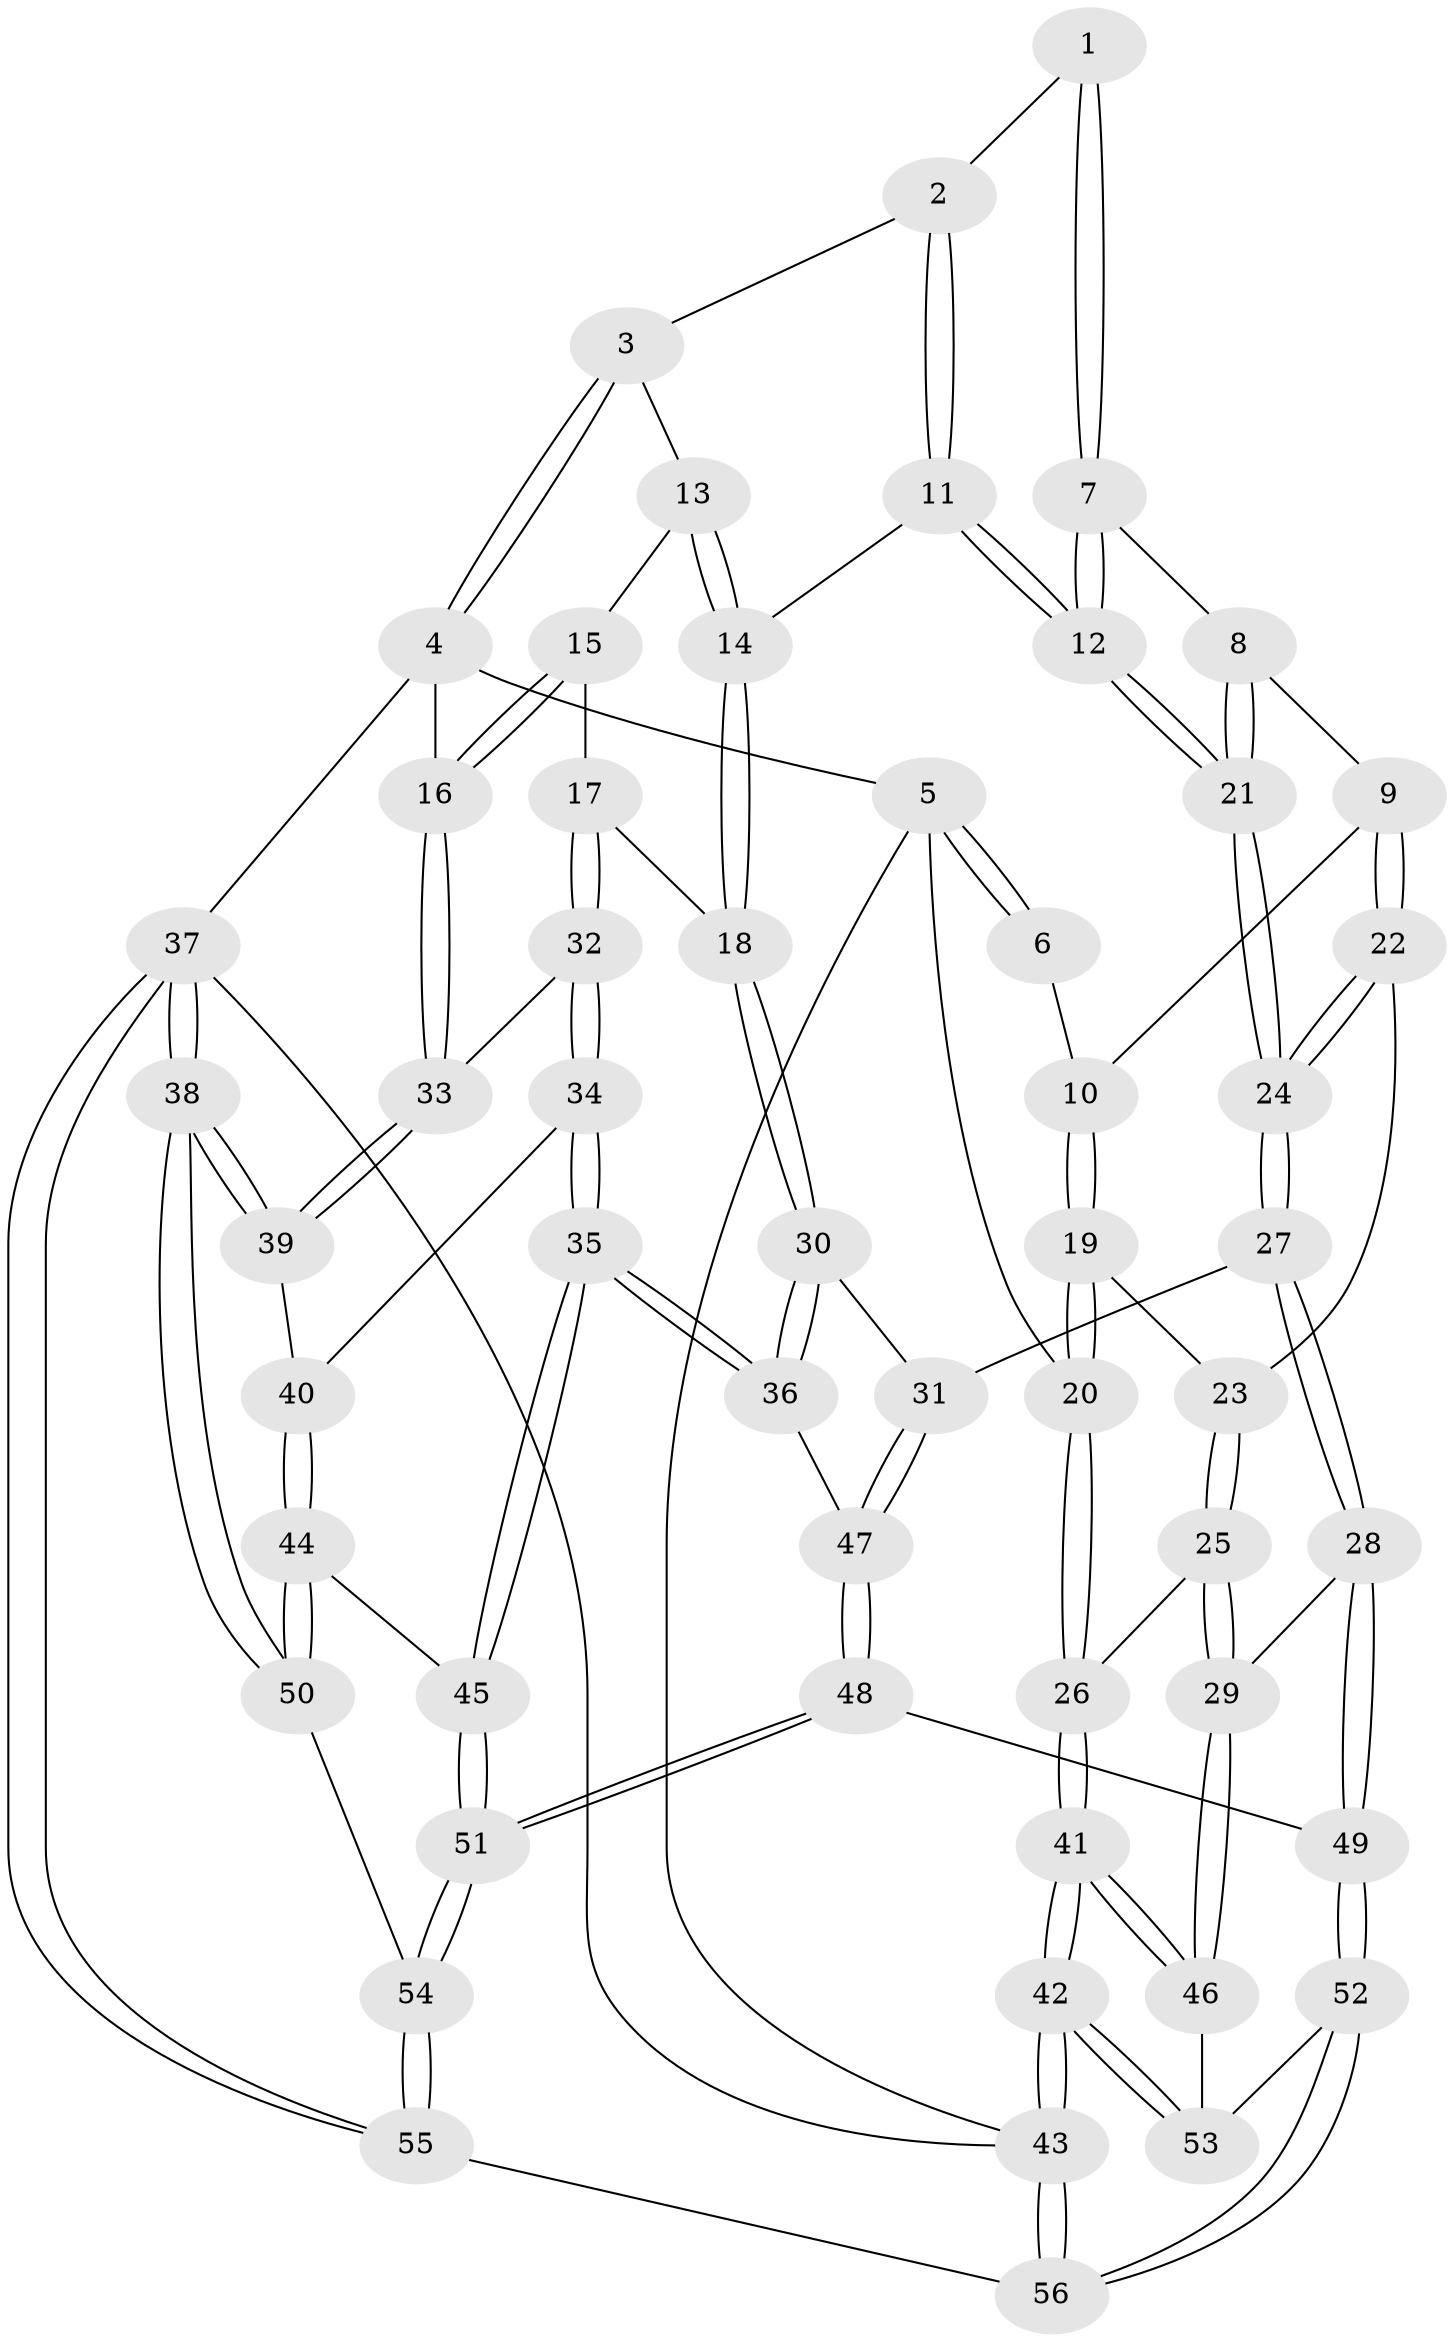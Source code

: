 // Generated by graph-tools (version 1.1) at 2025/11/02/27/25 16:11:51]
// undirected, 56 vertices, 137 edges
graph export_dot {
graph [start="1"]
  node [color=gray90,style=filled];
  1 [pos="+0.4430779155456182+0.03646957631827375"];
  2 [pos="+0.4621454942985601+0.03701200608519601"];
  3 [pos="+0.5055407834701916+0.03347073886289329"];
  4 [pos="+1+0"];
  5 [pos="+0+0"];
  6 [pos="+0.09557315740935951+0"];
  7 [pos="+0.3305990496165945+0.23434175940318233"];
  8 [pos="+0.3008624654178898+0.25442384822189895"];
  9 [pos="+0.2105490612370832+0.2741403674151321"];
  10 [pos="+0.18125017803360718+0.25850927662904566"];
  11 [pos="+0.4656445789624086+0.3824062471954473"];
  12 [pos="+0.4540054774299815+0.38525012188125846"];
  13 [pos="+0.5367259706326221+0.15697733260930732"];
  14 [pos="+0.5020124444292294+0.38332027407233227"];
  15 [pos="+0.6002361907404189+0.2918489127661055"];
  16 [pos="+1+0"];
  17 [pos="+0.6046179692519469+0.4105682776678291"];
  18 [pos="+0.6011956960204271+0.4117167561013994"];
  19 [pos="+0.016413344187000075+0.2981722815342153"];
  20 [pos="+0+0.2663721857623395"];
  21 [pos="+0.3389697565036629+0.49587843821873767"];
  22 [pos="+0.20358165846922754+0.3962933548914899"];
  23 [pos="+0.13220766552354868+0.41466204550793234"];
  24 [pos="+0.3229357759665216+0.5234094203273242"];
  25 [pos="+0.07248802030536623+0.5261458570032639"];
  26 [pos="+0+0.45068960142188447"];
  27 [pos="+0.3197872717782405+0.5841143795823732"];
  28 [pos="+0.25302710949302387+0.6433811315450901"];
  29 [pos="+0.2163065022698133+0.6646836328837943"];
  30 [pos="+0.5250208609282905+0.5885166647994048"];
  31 [pos="+0.3779647037450568+0.5990594416778895"];
  32 [pos="+0.8005039086207315+0.4336806890809169"];
  33 [pos="+1+0.21968111508114793"];
  34 [pos="+0.778314960642619+0.5208715130672869"];
  35 [pos="+0.6888799350108651+0.6934372637779997"];
  36 [pos="+0.6326424314831575+0.6766757443559877"];
  37 [pos="+1+1"];
  38 [pos="+1+0.9260358500593104"];
  39 [pos="+1+0.5503279680215079"];
  40 [pos="+0.9008041115822878+0.6697701072296962"];
  41 [pos="+0+0.840464449442599"];
  42 [pos="+0+1"];
  43 [pos="+0+1"];
  44 [pos="+0.858854839500842+0.7600081184894087"];
  45 [pos="+0.705854901484665+0.7322460701150267"];
  46 [pos="+0.20227290264727968+0.6904477830263107"];
  47 [pos="+0.48710813246111256+0.767131315050507"];
  48 [pos="+0.4723713284621405+0.8307413511126239"];
  49 [pos="+0.4511178194626408+0.841584201692299"];
  50 [pos="+0.9232460541407904+0.8187624527594644"];
  51 [pos="+0.6610829594925075+0.9031504412124977"];
  52 [pos="+0.32328823590897626+1"];
  53 [pos="+0.21711606701034153+0.7750070703038494"];
  54 [pos="+0.6887027297198994+1"];
  55 [pos="+0.6871145264629809+1"];
  56 [pos="+0.3197874505193164+1"];
  1 -- 2;
  1 -- 7;
  1 -- 7;
  2 -- 3;
  2 -- 11;
  2 -- 11;
  3 -- 4;
  3 -- 4;
  3 -- 13;
  4 -- 5;
  4 -- 16;
  4 -- 37;
  5 -- 6;
  5 -- 6;
  5 -- 20;
  5 -- 43;
  6 -- 10;
  7 -- 8;
  7 -- 12;
  7 -- 12;
  8 -- 9;
  8 -- 21;
  8 -- 21;
  9 -- 10;
  9 -- 22;
  9 -- 22;
  10 -- 19;
  10 -- 19;
  11 -- 12;
  11 -- 12;
  11 -- 14;
  12 -- 21;
  12 -- 21;
  13 -- 14;
  13 -- 14;
  13 -- 15;
  14 -- 18;
  14 -- 18;
  15 -- 16;
  15 -- 16;
  15 -- 17;
  16 -- 33;
  16 -- 33;
  17 -- 18;
  17 -- 32;
  17 -- 32;
  18 -- 30;
  18 -- 30;
  19 -- 20;
  19 -- 20;
  19 -- 23;
  20 -- 26;
  20 -- 26;
  21 -- 24;
  21 -- 24;
  22 -- 23;
  22 -- 24;
  22 -- 24;
  23 -- 25;
  23 -- 25;
  24 -- 27;
  24 -- 27;
  25 -- 26;
  25 -- 29;
  25 -- 29;
  26 -- 41;
  26 -- 41;
  27 -- 28;
  27 -- 28;
  27 -- 31;
  28 -- 29;
  28 -- 49;
  28 -- 49;
  29 -- 46;
  29 -- 46;
  30 -- 31;
  30 -- 36;
  30 -- 36;
  31 -- 47;
  31 -- 47;
  32 -- 33;
  32 -- 34;
  32 -- 34;
  33 -- 39;
  33 -- 39;
  34 -- 35;
  34 -- 35;
  34 -- 40;
  35 -- 36;
  35 -- 36;
  35 -- 45;
  35 -- 45;
  36 -- 47;
  37 -- 38;
  37 -- 38;
  37 -- 55;
  37 -- 55;
  37 -- 43;
  38 -- 39;
  38 -- 39;
  38 -- 50;
  38 -- 50;
  39 -- 40;
  40 -- 44;
  40 -- 44;
  41 -- 42;
  41 -- 42;
  41 -- 46;
  41 -- 46;
  42 -- 43;
  42 -- 43;
  42 -- 53;
  42 -- 53;
  43 -- 56;
  43 -- 56;
  44 -- 45;
  44 -- 50;
  44 -- 50;
  45 -- 51;
  45 -- 51;
  46 -- 53;
  47 -- 48;
  47 -- 48;
  48 -- 49;
  48 -- 51;
  48 -- 51;
  49 -- 52;
  49 -- 52;
  50 -- 54;
  51 -- 54;
  51 -- 54;
  52 -- 53;
  52 -- 56;
  52 -- 56;
  54 -- 55;
  54 -- 55;
  55 -- 56;
}
